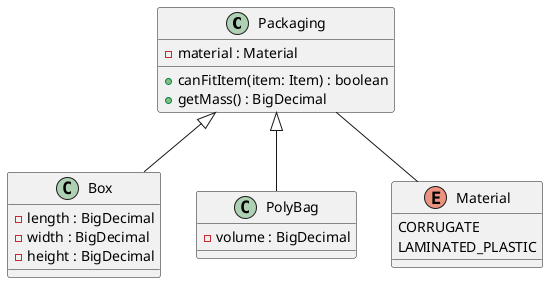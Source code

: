 @startuml
'https://plantuml.com/class-diagram

class Packaging {
    -material : Material
    +canFitItem(item: Item) : boolean
    +getMass() : BigDecimal
}
class Box {
    -length : BigDecimal
    -width : BigDecimal
    -height : BigDecimal
}
class PolyBag {
    -volume : BigDecimal

}

enum Material {
    CORRUGATE
    LAMINATED_PLASTIC
}

Packaging <|-- Box
Packaging <|-- PolyBag
Packaging -- Material

@enduml